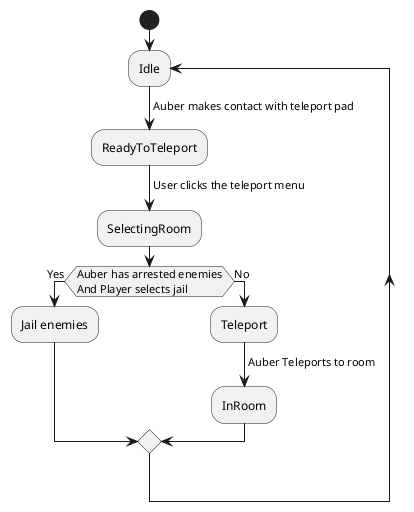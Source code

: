@startuml
start

repeat:Idle;
    -> Auber makes contact with teleport pad;
    :ReadyToTeleport;
    -> User clicks the teleport menu;
    :SelectingRoom;
    if (Auber has arrested enemies\nAnd Player selects jail) then (Yes)
        :Jail enemies;
    else (No)
        :Teleport;
        ->Auber Teleports to room;
        :InRoom;
    endif
@enduml
